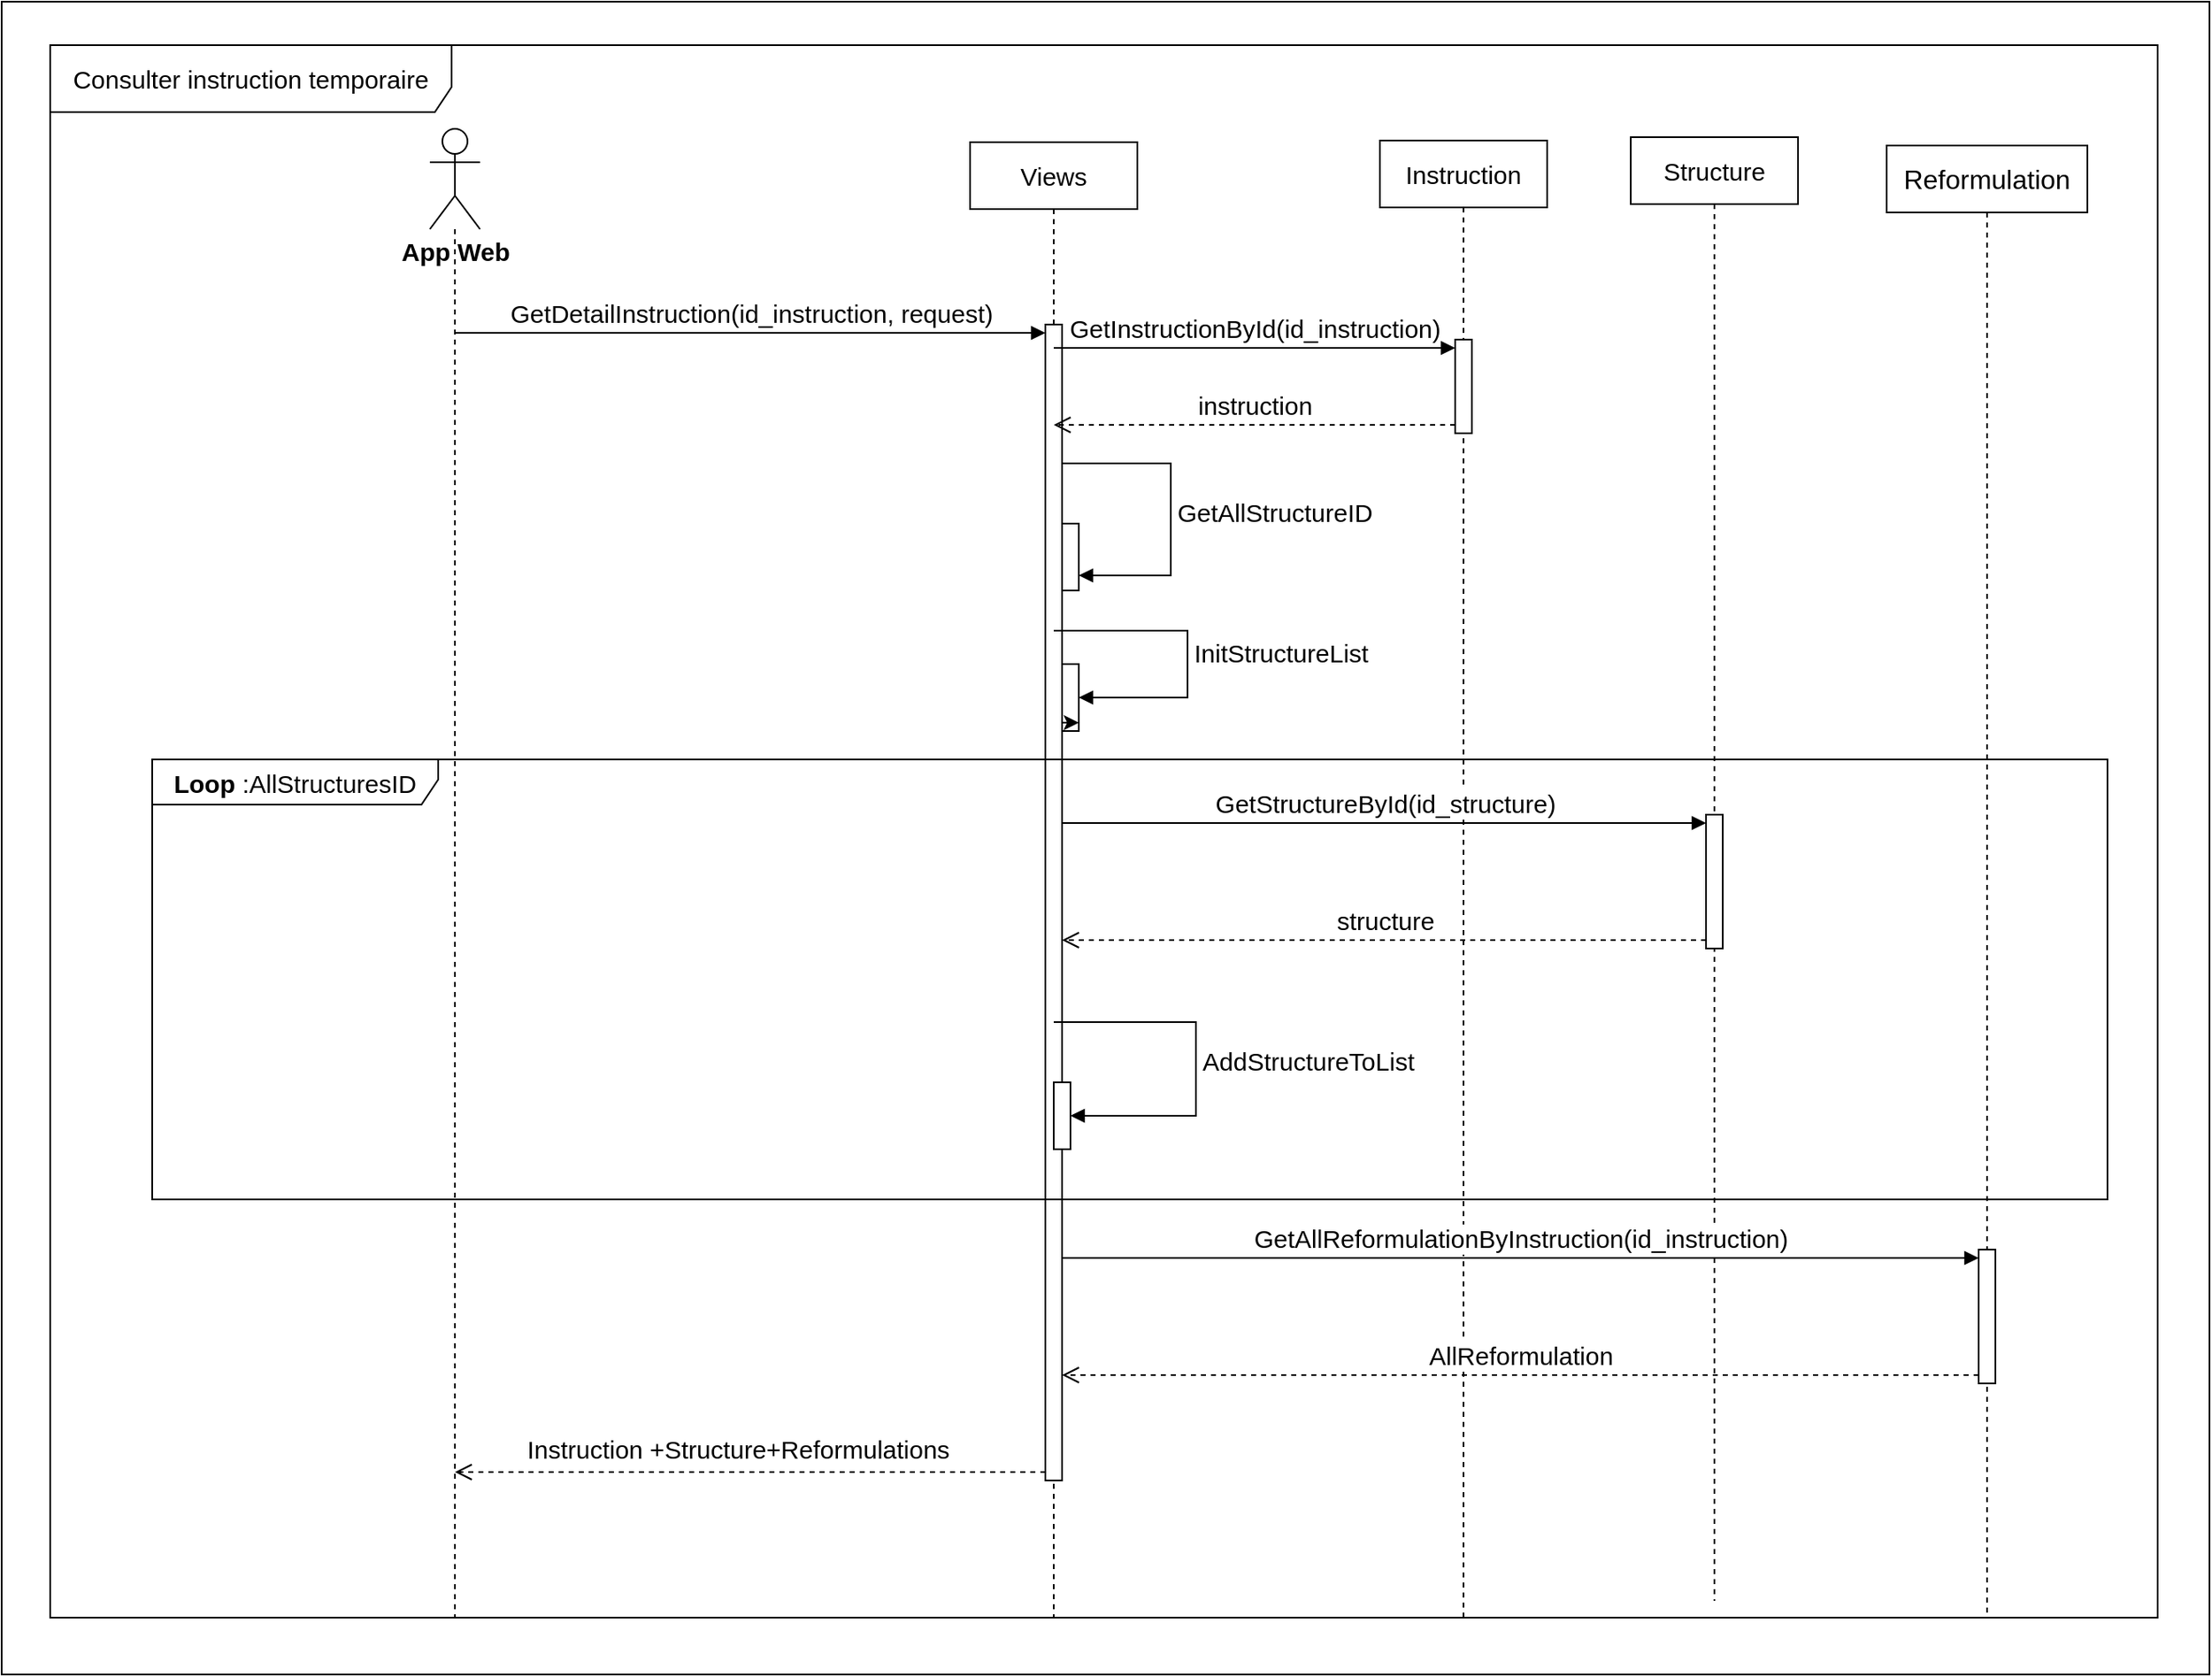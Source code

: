 <mxfile version="24.8.3">
  <diagram name="Page-1" id="zBVvAiaw6BA2pVwTjG1x">
    <mxGraphModel dx="880" dy="468" grid="1" gridSize="10" guides="1" tooltips="1" connect="1" arrows="1" fold="1" page="1" pageScale="1" pageWidth="2339" pageHeight="3300" math="0" shadow="0">
      <root>
        <mxCell id="0" />
        <mxCell id="1" parent="0" />
        <mxCell id="g_AoMaGq4eOFvyw6LF2S-35" value="" style="rounded=0;whiteSpace=wrap;html=1;" parent="1" vertex="1">
          <mxGeometry x="460" y="250" width="1320" height="1000" as="geometry" />
        </mxCell>
        <mxCell id="g_AoMaGq4eOFvyw6LF2S-36" value="" style="shape=umlLifeline;perimeter=lifelinePerimeter;whiteSpace=wrap;html=1;container=1;dropTarget=0;collapsible=0;recursiveResize=0;outlineConnect=0;portConstraint=eastwest;newEdgeStyle={&quot;curved&quot;:0,&quot;rounded&quot;:0};participant=umlActor;size=60;" parent="1" vertex="1">
          <mxGeometry x="716" y="326" width="30" height="890" as="geometry" />
        </mxCell>
        <mxCell id="g_AoMaGq4eOFvyw6LF2S-39" value="&lt;font style=&quot;font-size: 15px;&quot;&gt;Views&lt;/font&gt;" style="shape=umlLifeline;perimeter=lifelinePerimeter;whiteSpace=wrap;html=1;container=1;dropTarget=0;collapsible=0;recursiveResize=0;outlineConnect=0;portConstraint=eastwest;newEdgeStyle={&quot;curved&quot;:0,&quot;rounded&quot;:0};" parent="1" vertex="1">
          <mxGeometry x="1039" y="334" width="100" height="882" as="geometry" />
        </mxCell>
        <mxCell id="g_AoMaGq4eOFvyw6LF2S-40" value="" style="html=1;points=[[0,0,0,0,5],[0,1,0,0,-5],[1,0,0,0,5],[1,1,0,0,-5]];perimeter=orthogonalPerimeter;outlineConnect=0;targetShapes=umlLifeline;portConstraint=eastwest;newEdgeStyle={&quot;curved&quot;:0,&quot;rounded&quot;:0};" parent="g_AoMaGq4eOFvyw6LF2S-39" vertex="1">
          <mxGeometry x="45" y="109" width="10" height="691" as="geometry" />
        </mxCell>
        <mxCell id="g_AoMaGq4eOFvyw6LF2S-41" value="" style="html=1;points=[[0,0,0,0,5],[0,1,0,0,-5],[1,0,0,0,5],[1,1,0,0,-5]];perimeter=orthogonalPerimeter;outlineConnect=0;targetShapes=umlLifeline;portConstraint=eastwest;newEdgeStyle={&quot;curved&quot;:0,&quot;rounded&quot;:0};" parent="g_AoMaGq4eOFvyw6LF2S-39" vertex="1">
          <mxGeometry x="55" y="228" width="10" height="40" as="geometry" />
        </mxCell>
        <mxCell id="g_AoMaGq4eOFvyw6LF2S-42" value="&lt;font style=&quot;font-size: 15px;&quot;&gt;GetAllStructureID&lt;/font&gt;" style="html=1;align=left;spacingLeft=2;endArrow=block;rounded=0;edgeStyle=orthogonalEdgeStyle;curved=0;rounded=0;" parent="g_AoMaGq4eOFvyw6LF2S-39" source="g_AoMaGq4eOFvyw6LF2S-40" edge="1">
          <mxGeometry relative="1" as="geometry">
            <mxPoint x="48.833" y="192.0" as="sourcePoint" />
            <Array as="points">
              <mxPoint x="120" y="192" />
              <mxPoint x="120" y="259" />
            </Array>
            <mxPoint x="65" y="259" as="targetPoint" />
          </mxGeometry>
        </mxCell>
        <mxCell id="g_AoMaGq4eOFvyw6LF2S-43" value="" style="html=1;points=[[0,0,0,0,5],[0,1,0,0,-5],[1,0,0,0,5],[1,1,0,0,-5]];perimeter=orthogonalPerimeter;outlineConnect=0;targetShapes=umlLifeline;portConstraint=eastwest;newEdgeStyle={&quot;curved&quot;:0,&quot;rounded&quot;:0};" parent="g_AoMaGq4eOFvyw6LF2S-39" vertex="1">
          <mxGeometry x="55" y="312" width="10" height="40" as="geometry" />
        </mxCell>
        <mxCell id="g_AoMaGq4eOFvyw6LF2S-44" style="edgeStyle=orthogonalEdgeStyle;rounded=0;orthogonalLoop=1;jettySize=auto;html=1;curved=0;exitX=0;exitY=1;exitDx=0;exitDy=-5;exitPerimeter=0;entryX=1;entryY=1;entryDx=0;entryDy=-5;entryPerimeter=0;" parent="g_AoMaGq4eOFvyw6LF2S-39" source="g_AoMaGq4eOFvyw6LF2S-43" target="g_AoMaGq4eOFvyw6LF2S-43" edge="1">
          <mxGeometry relative="1" as="geometry" />
        </mxCell>
        <mxCell id="g_AoMaGq4eOFvyw6LF2S-45" value="&lt;font style=&quot;font-size: 15px;&quot;&gt;InitStructureList&lt;/font&gt;" style="html=1;align=left;spacingLeft=2;endArrow=block;rounded=0;edgeStyle=orthogonalEdgeStyle;curved=0;rounded=0;" parent="g_AoMaGq4eOFvyw6LF2S-39" source="g_AoMaGq4eOFvyw6LF2S-39" target="g_AoMaGq4eOFvyw6LF2S-43" edge="1">
          <mxGeometry relative="1" as="geometry">
            <mxPoint x="147" y="282" as="sourcePoint" />
            <Array as="points">
              <mxPoint x="130" y="292" />
              <mxPoint x="130" y="332" />
            </Array>
          </mxGeometry>
        </mxCell>
        <mxCell id="g_AoMaGq4eOFvyw6LF2S-46" value="&lt;font style=&quot;font-size: 15px;&quot;&gt;Instruction&lt;/font&gt;" style="shape=umlLifeline;perimeter=lifelinePerimeter;whiteSpace=wrap;html=1;container=1;dropTarget=0;collapsible=0;recursiveResize=0;outlineConnect=0;portConstraint=eastwest;newEdgeStyle={&quot;curved&quot;:0,&quot;rounded&quot;:0};" parent="1" vertex="1">
          <mxGeometry x="1284" y="333" width="100" height="883" as="geometry" />
        </mxCell>
        <mxCell id="g_AoMaGq4eOFvyw6LF2S-47" value="" style="html=1;points=[[0,0,0,0,5],[0,1,0,0,-5],[1,0,0,0,5],[1,1,0,0,-5]];perimeter=orthogonalPerimeter;outlineConnect=0;targetShapes=umlLifeline;portConstraint=eastwest;newEdgeStyle={&quot;curved&quot;:0,&quot;rounded&quot;:0};" parent="g_AoMaGq4eOFvyw6LF2S-46" vertex="1">
          <mxGeometry x="45" y="119" width="10" height="56" as="geometry" />
        </mxCell>
        <mxCell id="g_AoMaGq4eOFvyw6LF2S-48" value="&lt;font style=&quot;font-size: 15px;&quot;&gt;Structure&lt;/font&gt;" style="shape=umlLifeline;perimeter=lifelinePerimeter;whiteSpace=wrap;html=1;container=1;dropTarget=0;collapsible=0;recursiveResize=0;outlineConnect=0;portConstraint=eastwest;newEdgeStyle={&quot;curved&quot;:0,&quot;rounded&quot;:0};" parent="1" vertex="1">
          <mxGeometry x="1434" y="331" width="100" height="875" as="geometry" />
        </mxCell>
        <mxCell id="g_AoMaGq4eOFvyw6LF2S-51" value="&lt;font style=&quot;font-size: 15px;&quot;&gt;GetDetailInstruction(id_instruction, request)&lt;/font&gt;" style="html=1;verticalAlign=bottom;endArrow=block;curved=0;rounded=0;entryX=0;entryY=0;entryDx=0;entryDy=5;" parent="1" source="g_AoMaGq4eOFvyw6LF2S-36" target="g_AoMaGq4eOFvyw6LF2S-40" edge="1">
          <mxGeometry relative="1" as="geometry">
            <mxPoint x="818.5" y="448.0" as="sourcePoint" />
          </mxGeometry>
        </mxCell>
        <mxCell id="g_AoMaGq4eOFvyw6LF2S-52" value="" style="html=1;verticalAlign=bottom;endArrow=open;dashed=1;endSize=8;curved=0;rounded=0;exitX=0;exitY=1;exitDx=0;exitDy=-5;" parent="1" source="g_AoMaGq4eOFvyw6LF2S-40" target="g_AoMaGq4eOFvyw6LF2S-36" edge="1">
          <mxGeometry relative="1" as="geometry">
            <mxPoint x="818.5" y="1129.0" as="targetPoint" />
          </mxGeometry>
        </mxCell>
        <mxCell id="g_AoMaGq4eOFvyw6LF2S-53" value="&lt;font style=&quot;font-size: 15px;&quot;&gt;GetInstructionById(id_instruction)&lt;/font&gt;" style="html=1;verticalAlign=bottom;endArrow=block;curved=0;rounded=0;entryX=0;entryY=0;entryDx=0;entryDy=5;" parent="1" source="g_AoMaGq4eOFvyw6LF2S-39" target="g_AoMaGq4eOFvyw6LF2S-47" edge="1">
          <mxGeometry relative="1" as="geometry">
            <mxPoint x="1189" y="451" as="sourcePoint" />
          </mxGeometry>
        </mxCell>
        <mxCell id="g_AoMaGq4eOFvyw6LF2S-54" value="&lt;font style=&quot;font-size: 15px;&quot;&gt;instruction&lt;/font&gt;" style="html=1;verticalAlign=bottom;endArrow=open;dashed=1;endSize=8;curved=0;rounded=0;exitX=0;exitY=1;exitDx=0;exitDy=-5;" parent="1" source="g_AoMaGq4eOFvyw6LF2S-47" target="g_AoMaGq4eOFvyw6LF2S-39" edge="1">
          <mxGeometry relative="1" as="geometry">
            <mxPoint x="1189" y="521" as="targetPoint" />
          </mxGeometry>
        </mxCell>
        <mxCell id="g_AoMaGq4eOFvyw6LF2S-55" value="&lt;font style=&quot;font-size: 15px;&quot;&gt;&lt;b&gt;Loop &lt;/b&gt;:AllStructuresID&lt;/font&gt;" style="shape=umlFrame;whiteSpace=wrap;html=1;pointerEvents=0;width=171;height=27;" parent="1" vertex="1">
          <mxGeometry x="550" y="703" width="1169" height="263" as="geometry" />
        </mxCell>
        <mxCell id="g_AoMaGq4eOFvyw6LF2S-56" value="&lt;font style=&quot;font-size: 15px;&quot;&gt;GetStructureById(id_structure)&lt;/font&gt;" style="html=1;verticalAlign=bottom;endArrow=block;curved=0;rounded=0;entryX=0;entryY=0;entryDx=0;entryDy=5;" parent="1" source="g_AoMaGq4eOFvyw6LF2S-40" target="g_AoMaGq4eOFvyw6LF2S-65" edge="1">
          <mxGeometry relative="1" as="geometry">
            <mxPoint x="1229" y="871" as="sourcePoint" />
          </mxGeometry>
        </mxCell>
        <mxCell id="g_AoMaGq4eOFvyw6LF2S-57" value="&lt;font style=&quot;font-size: 15px;&quot;&gt;structure&lt;/font&gt;" style="html=1;verticalAlign=bottom;endArrow=open;dashed=1;endSize=8;curved=0;rounded=0;exitX=0;exitY=1;exitDx=0;exitDy=-5;" parent="1" source="g_AoMaGq4eOFvyw6LF2S-65" target="g_AoMaGq4eOFvyw6LF2S-40" edge="1">
          <mxGeometry relative="1" as="geometry">
            <mxPoint x="1229" y="941" as="targetPoint" />
          </mxGeometry>
        </mxCell>
        <mxCell id="g_AoMaGq4eOFvyw6LF2S-58" value="" style="html=1;points=[[0,0,0,0,5],[0,1,0,0,-5],[1,0,0,0,5],[1,1,0,0,-5]];perimeter=orthogonalPerimeter;outlineConnect=0;targetShapes=umlLifeline;portConstraint=eastwest;newEdgeStyle={&quot;curved&quot;:0,&quot;rounded&quot;:0};" parent="1" vertex="1">
          <mxGeometry x="1089" y="896" width="10" height="40" as="geometry" />
        </mxCell>
        <mxCell id="g_AoMaGq4eOFvyw6LF2S-59" value="&lt;font style=&quot;font-size: 15px;&quot;&gt;AddStructureToList&lt;/font&gt;" style="html=1;align=left;spacingLeft=2;endArrow=block;rounded=0;edgeStyle=orthogonalEdgeStyle;curved=0;rounded=0;" parent="1" source="g_AoMaGq4eOFvyw6LF2S-39" target="g_AoMaGq4eOFvyw6LF2S-58" edge="1">
          <mxGeometry relative="1" as="geometry">
            <mxPoint x="1144" y="860" as="sourcePoint" />
            <Array as="points">
              <mxPoint x="1174" y="860" />
              <mxPoint x="1174" y="916" />
            </Array>
          </mxGeometry>
        </mxCell>
        <mxCell id="g_AoMaGq4eOFvyw6LF2S-60" value="&lt;font style=&quot;font-size: 16px;&quot;&gt;Reformulation&lt;/font&gt;" style="shape=umlLifeline;perimeter=lifelinePerimeter;whiteSpace=wrap;html=1;container=1;dropTarget=0;collapsible=0;recursiveResize=0;outlineConnect=0;portConstraint=eastwest;newEdgeStyle={&quot;curved&quot;:0,&quot;rounded&quot;:0};" parent="1" vertex="1">
          <mxGeometry x="1587" y="336" width="120" height="880" as="geometry" />
        </mxCell>
        <mxCell id="g_AoMaGq4eOFvyw6LF2S-61" value="&lt;font style=&quot;font-size: 15px;&quot;&gt;GetAllReformulationByInstruction(id_instruction)&lt;/font&gt;" style="html=1;verticalAlign=bottom;endArrow=block;curved=0;rounded=0;entryX=0;entryY=0;entryDx=0;entryDy=5;" parent="1" source="g_AoMaGq4eOFvyw6LF2S-40" target="g_AoMaGq4eOFvyw6LF2S-66" edge="1">
          <mxGeometry relative="1" as="geometry">
            <mxPoint x="1079" y="1001" as="sourcePoint" />
          </mxGeometry>
        </mxCell>
        <mxCell id="g_AoMaGq4eOFvyw6LF2S-62" value="&lt;font style=&quot;font-size: 15px;&quot;&gt;AllReformulation&lt;/font&gt;" style="html=1;verticalAlign=bottom;endArrow=open;dashed=1;endSize=8;curved=0;rounded=0;exitX=0;exitY=1;exitDx=0;exitDy=-5;" parent="1" source="g_AoMaGq4eOFvyw6LF2S-66" target="g_AoMaGq4eOFvyw6LF2S-40" edge="1">
          <mxGeometry relative="1" as="geometry">
            <mxPoint x="1079" y="1071" as="targetPoint" />
          </mxGeometry>
        </mxCell>
        <mxCell id="g_AoMaGq4eOFvyw6LF2S-64" value="&lt;font style=&quot;font-size: 15px;&quot;&gt;Consulter instruction temporaire&lt;/font&gt;" style="shape=umlFrame;whiteSpace=wrap;html=1;pointerEvents=0;recursiveResize=0;container=1;collapsible=0;width=240;height=40;" parent="1" vertex="1">
          <mxGeometry x="489" y="276" width="1260" height="940" as="geometry" />
        </mxCell>
        <mxCell id="g_AoMaGq4eOFvyw6LF2S-65" value="" style="html=1;points=[[0,0,0,0,5],[0,1,0,0,-5],[1,0,0,0,5],[1,1,0,0,-5]];perimeter=orthogonalPerimeter;outlineConnect=0;targetShapes=umlLifeline;portConstraint=eastwest;newEdgeStyle={&quot;curved&quot;:0,&quot;rounded&quot;:0};" parent="g_AoMaGq4eOFvyw6LF2S-64" vertex="1">
          <mxGeometry x="990" y="460" width="10" height="80" as="geometry" />
        </mxCell>
        <mxCell id="g_AoMaGq4eOFvyw6LF2S-66" value="" style="html=1;points=[[0,0,0,0,5],[0,1,0,0,-5],[1,0,0,0,5],[1,1,0,0,-5]];perimeter=orthogonalPerimeter;outlineConnect=0;targetShapes=umlLifeline;portConstraint=eastwest;newEdgeStyle={&quot;curved&quot;:0,&quot;rounded&quot;:0};" parent="g_AoMaGq4eOFvyw6LF2S-64" vertex="1">
          <mxGeometry x="1153" y="720" width="10" height="80" as="geometry" />
        </mxCell>
        <mxCell id="g_AoMaGq4eOFvyw6LF2S-63" value="&lt;font style=&quot;font-size: 15px;&quot;&gt;Instruction +Structure+Reformulations&lt;/font&gt;" style="text;html=1;align=center;verticalAlign=middle;resizable=0;points=[];autosize=1;strokeColor=none;fillColor=none;" parent="g_AoMaGq4eOFvyw6LF2S-64" vertex="1">
          <mxGeometry x="271" y="824" width="280" height="30" as="geometry" />
        </mxCell>
        <mxCell id="g_AoMaGq4eOFvyw6LF2S-67" value="&lt;font style=&quot;font-size: 15px;&quot;&gt;&lt;b&gt;App Web&lt;/b&gt;&lt;/font&gt;" style="text;html=1;align=center;verticalAlign=middle;resizable=0;points=[];autosize=1;strokeColor=none;fillColor=none;" parent="1" vertex="1">
          <mxGeometry x="686" y="384" width="90" height="30" as="geometry" />
        </mxCell>
      </root>
    </mxGraphModel>
  </diagram>
</mxfile>
